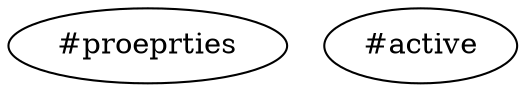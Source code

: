strict digraph {
  subgraph Sources {
    label="Sources";

    a_properties [label="#proeprties"];
  }

  subgraph Properties {
    label="Properties";

    a_active [label="#active"];
  }
}
